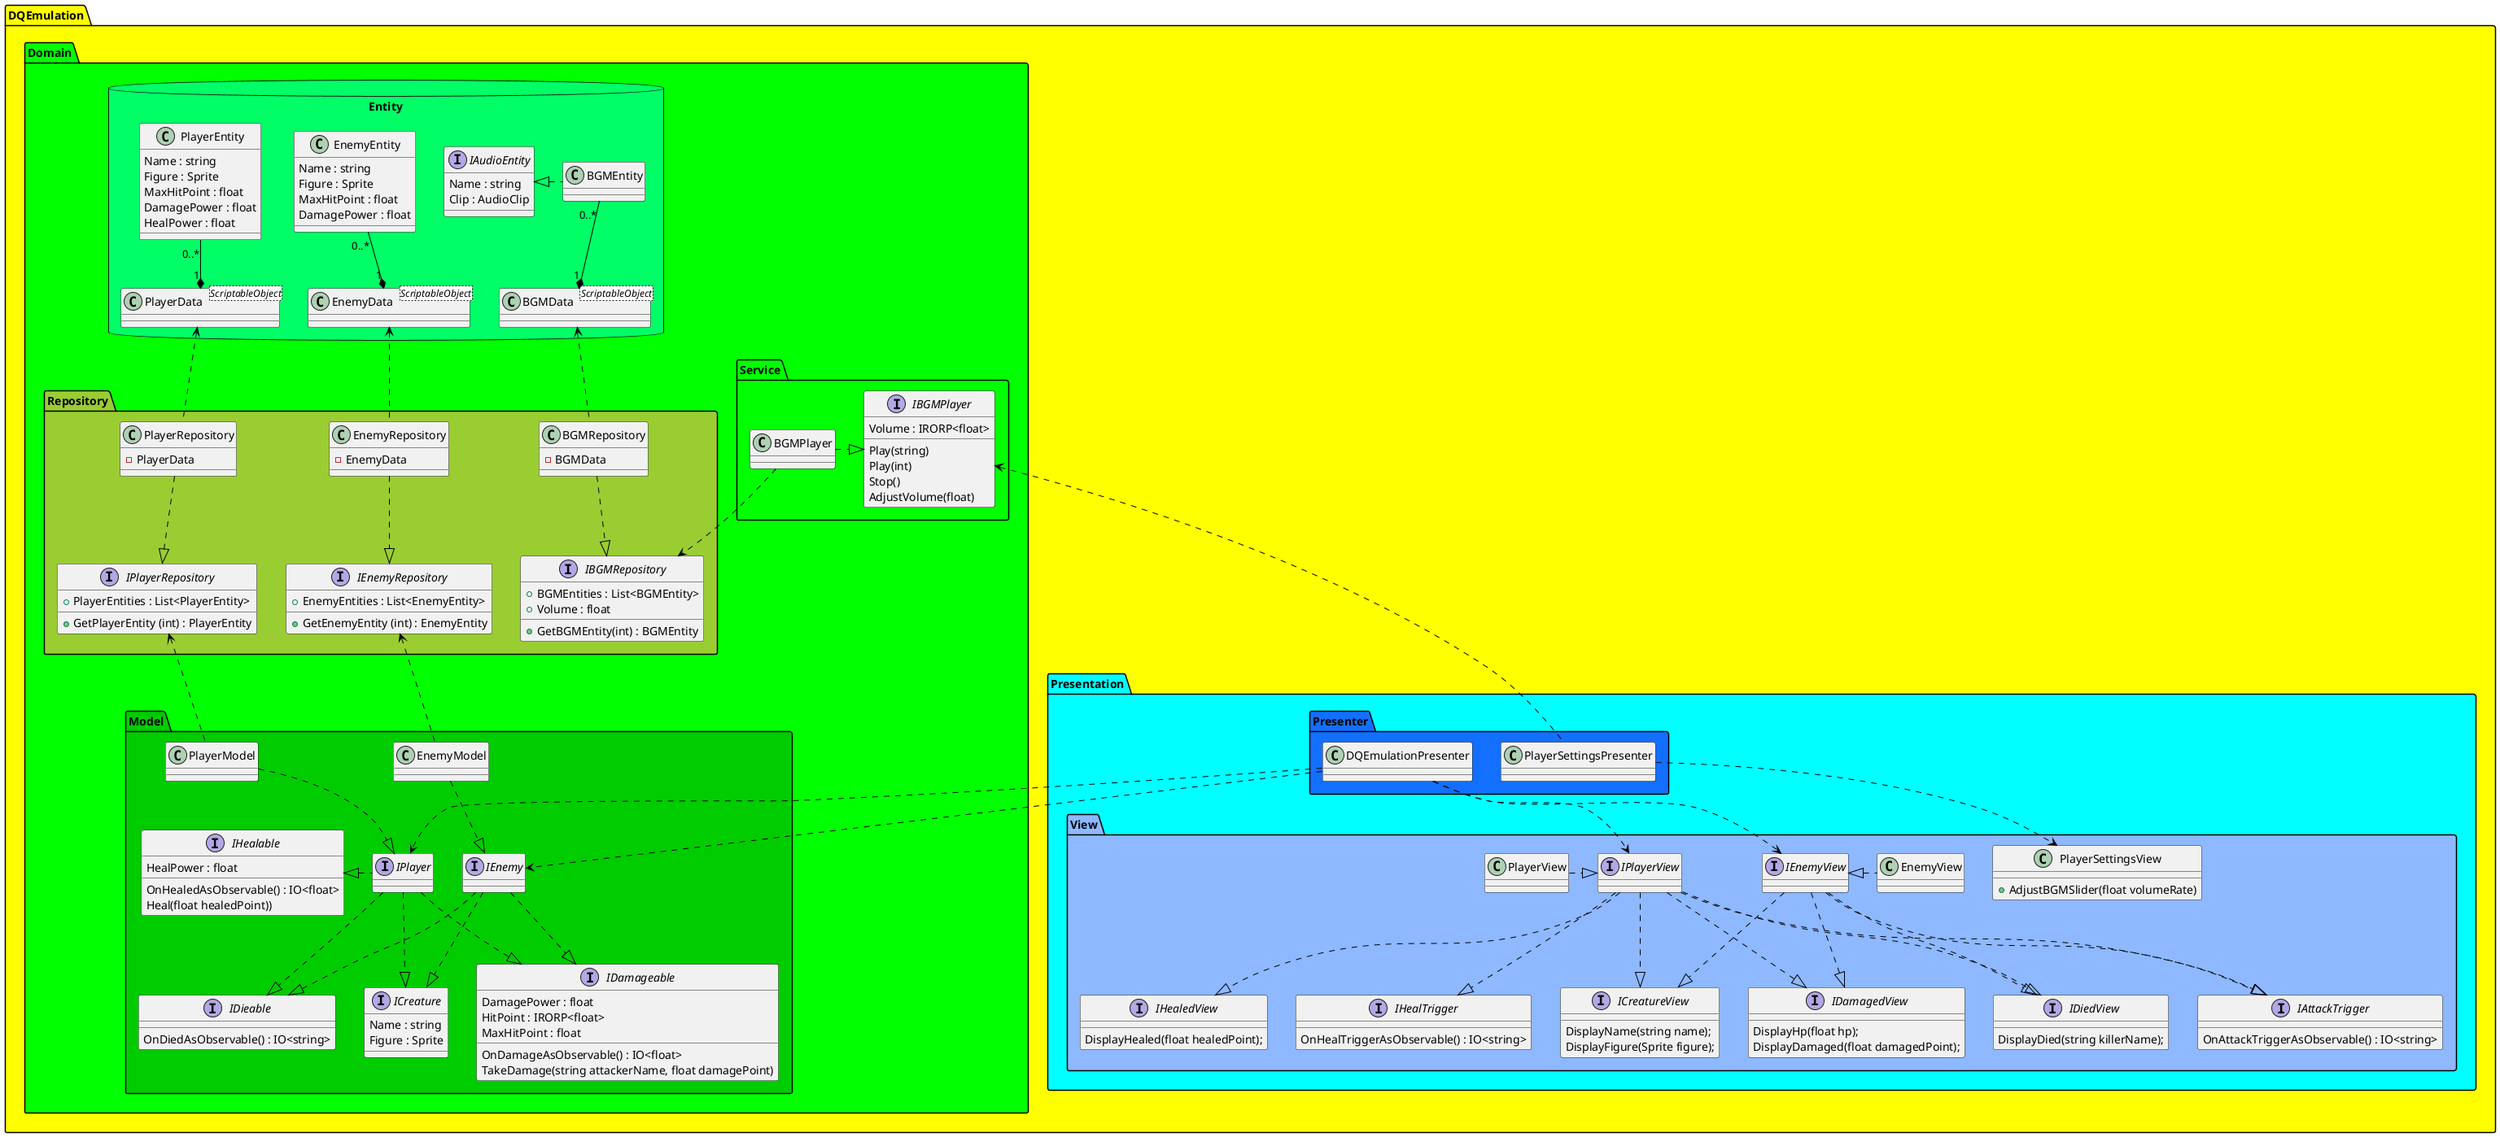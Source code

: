 ﻿@startuml

skinparam DefaultFontName JetBrains Mono

skinparam class {
  ArrowColor Black
  ActorBorderColor Black
}

package DQEmulation #yellow
{
    package Domain #00FF00
    {
        package Entity <<DataBase>> #00FF66
        {
            interface IAudioEntity
            {
                Name : string
                Clip : AudioClip
            }

            class PlayerEntity
            {
                Name : string
                Figure : Sprite
                MaxHitPoint : float
                DamagePower : float
                HealPower : float
            }

            class EnemyEntity
            {
                Name : string
                Figure : Sprite
                MaxHitPoint : float
                DamagePower : float
            }

            class BGMEntity

            class PlayerData<ScriptableObject>

            class EnemyData<ScriptableObject>

            class BGMData<ScriptableObject>
        }

        package Repository #yellowgreen
        {
            interface IPlayerRepository
            {
                + PlayerEntities : List<PlayerEntity>
                + GetPlayerEntity (int) : PlayerEntity
            }

            interface IEnemyRepository
            {
                + EnemyEntities : List<EnemyEntity>
                + GetEnemyEntity (int) : EnemyEntity
            }

            interface IBGMRepository
            {
                + BGMEntities : List<BGMEntity>
                + GetBGMEntity(int) : BGMEntity
                + Volume : float
            }

            class PlayerRepository
            {
                - PlayerData
            }

            class EnemyRepository
            {
                - EnemyData
            }

            class BGMRepository
            {
                - BGMData
            }
        }

        package Model #00CC00
        {
            interface ICreature
            {
                Name : string
                Figure : Sprite
            }

            interface IDamageable
            {
                DamagePower : float
                OnDamageAsObservable() : IO<float>
                TakeDamage(string attackerName, float damagePoint)
                HitPoint : IRORP<float>
                MaxHitPoint : float
            }

            interface IDieable
            {
                OnDiedAsObservable() : IO<string>
            }

            interface IHealable
            {
                HealPower : float
                OnHealedAsObservable() : IO<float>
                Heal(float healedPoint))
            }

            interface IEnemy

            interface IPlayer

            class PlayerModel

            class EnemyModel
        }

        package Service
        {
            interface IBGMPlayer
            {
                Volume : IRORP<float>
                Play(string)
                Play(int)
                Stop()
                AdjustVolume(float)
            }

            class BGMPlayer
        }
    }

    package Presentation #00FFFF
    {
        package View #8EB8FF
        {
            interface IAttackTrigger
            {
                OnAttackTriggerAsObservable() : IO<string>
            }

            interface IHealTrigger
            {
                OnHealTriggerAsObservable() : IO<string>
            }

            interface ICreatureView
            {
                DisplayName(string name);
                DisplayFigure(Sprite figure);
            }

            interface IDamagedView
            {
                DisplayHp(float hp);
                DisplayDamaged(float damagedPoint);
            }

            interface IHealedView
            {
                DisplayHealed(float healedPoint);
            }

            interface IDiedView
            {
                DisplayDied(string killerName);
            }

            interface IPlayerView

            interface IEnemyView

            class PlayerView

            class EnemyView

            'class MessageView
            '{
            '    + DisplayMessage(string message)
            '}

            class PlayerSettingsView
            {
                + AdjustBGMSlider(float volumeRate)
            }
        }

        package Presenter #136FFF
        {
            class DQEmulationPresenter

            class PlayerSettingsPresenter
        }
    }
}

'Domain

''Entity

PlayerData "1" *-up- "0..*" PlayerEntity
EnemyData "1" *-up- "0..*" EnemyEntity
BGMData "1" *-up- "0..*" BGMEntity
IAudioEntity <|.ri. BGMEntity

''Repository

IPlayerRepository <|.up. PlayerRepository
PlayerData <.. PlayerRepository

IEnemyRepository <|.up. EnemyRepository
EnemyData <. EnemyRepository

IBGMRepository <|.up. BGMRepository
BGMData <.. BGMRepository

''Model

'''IPlayer

ICreature <|.up. IPlayer
IDamageable <|.up. IPlayer
IDieable <|.up. IPlayer
IHealable <|.ri. IPlayer

'''IEnemy

ICreature <|.up. IEnemy
IDamageable <|.up. IEnemy
IDieable <|.up. IEnemy

'''PlayerModel

IPlayerRepository <.. PlayerModel
IPlayer <|.up. PlayerModel

'''EnemyModel

IEnemyRepository <.. EnemyModel
IEnemy <|.up. EnemyModel

'' Service

IBGMRepository <.up. BGMPlayer
IBGMPlayer <|.le. BGMPlayer

' Presentation

'' Presenter

IPlayerView <.up. DQEmulationPresenter
IPlayer <.up. DQEmulationPresenter
IEnemyView <.up. DQEmulationPresenter
IEnemy <.up. DQEmulationPresenter
'MessageView <.up. DQEmulationPresenter

PlayerSettingsView <.up. PlayerSettingsPresenter
IBGMPlayer <.. PlayerSettingsPresenter

'' View

IAttackTrigger <|.up. IPlayerView
IHealTrigger <|.up. IPlayerView
ICreatureView <|.up. IPlayerView
IDamagedView <|.up. IPlayerView
IHealedView <|.up. IPlayerView
IDiedView <|.up. IPlayerView
IPlayerView <|.le. PlayerView

IAttackTrigger <|.up. IEnemyView
ICreatureView <|.up. IEnemyView
IDamagedView <|.up. IEnemyView
IDiedView <|.up. IEnemyView
IEnemyView <|.ri. EnemyView

@enduml